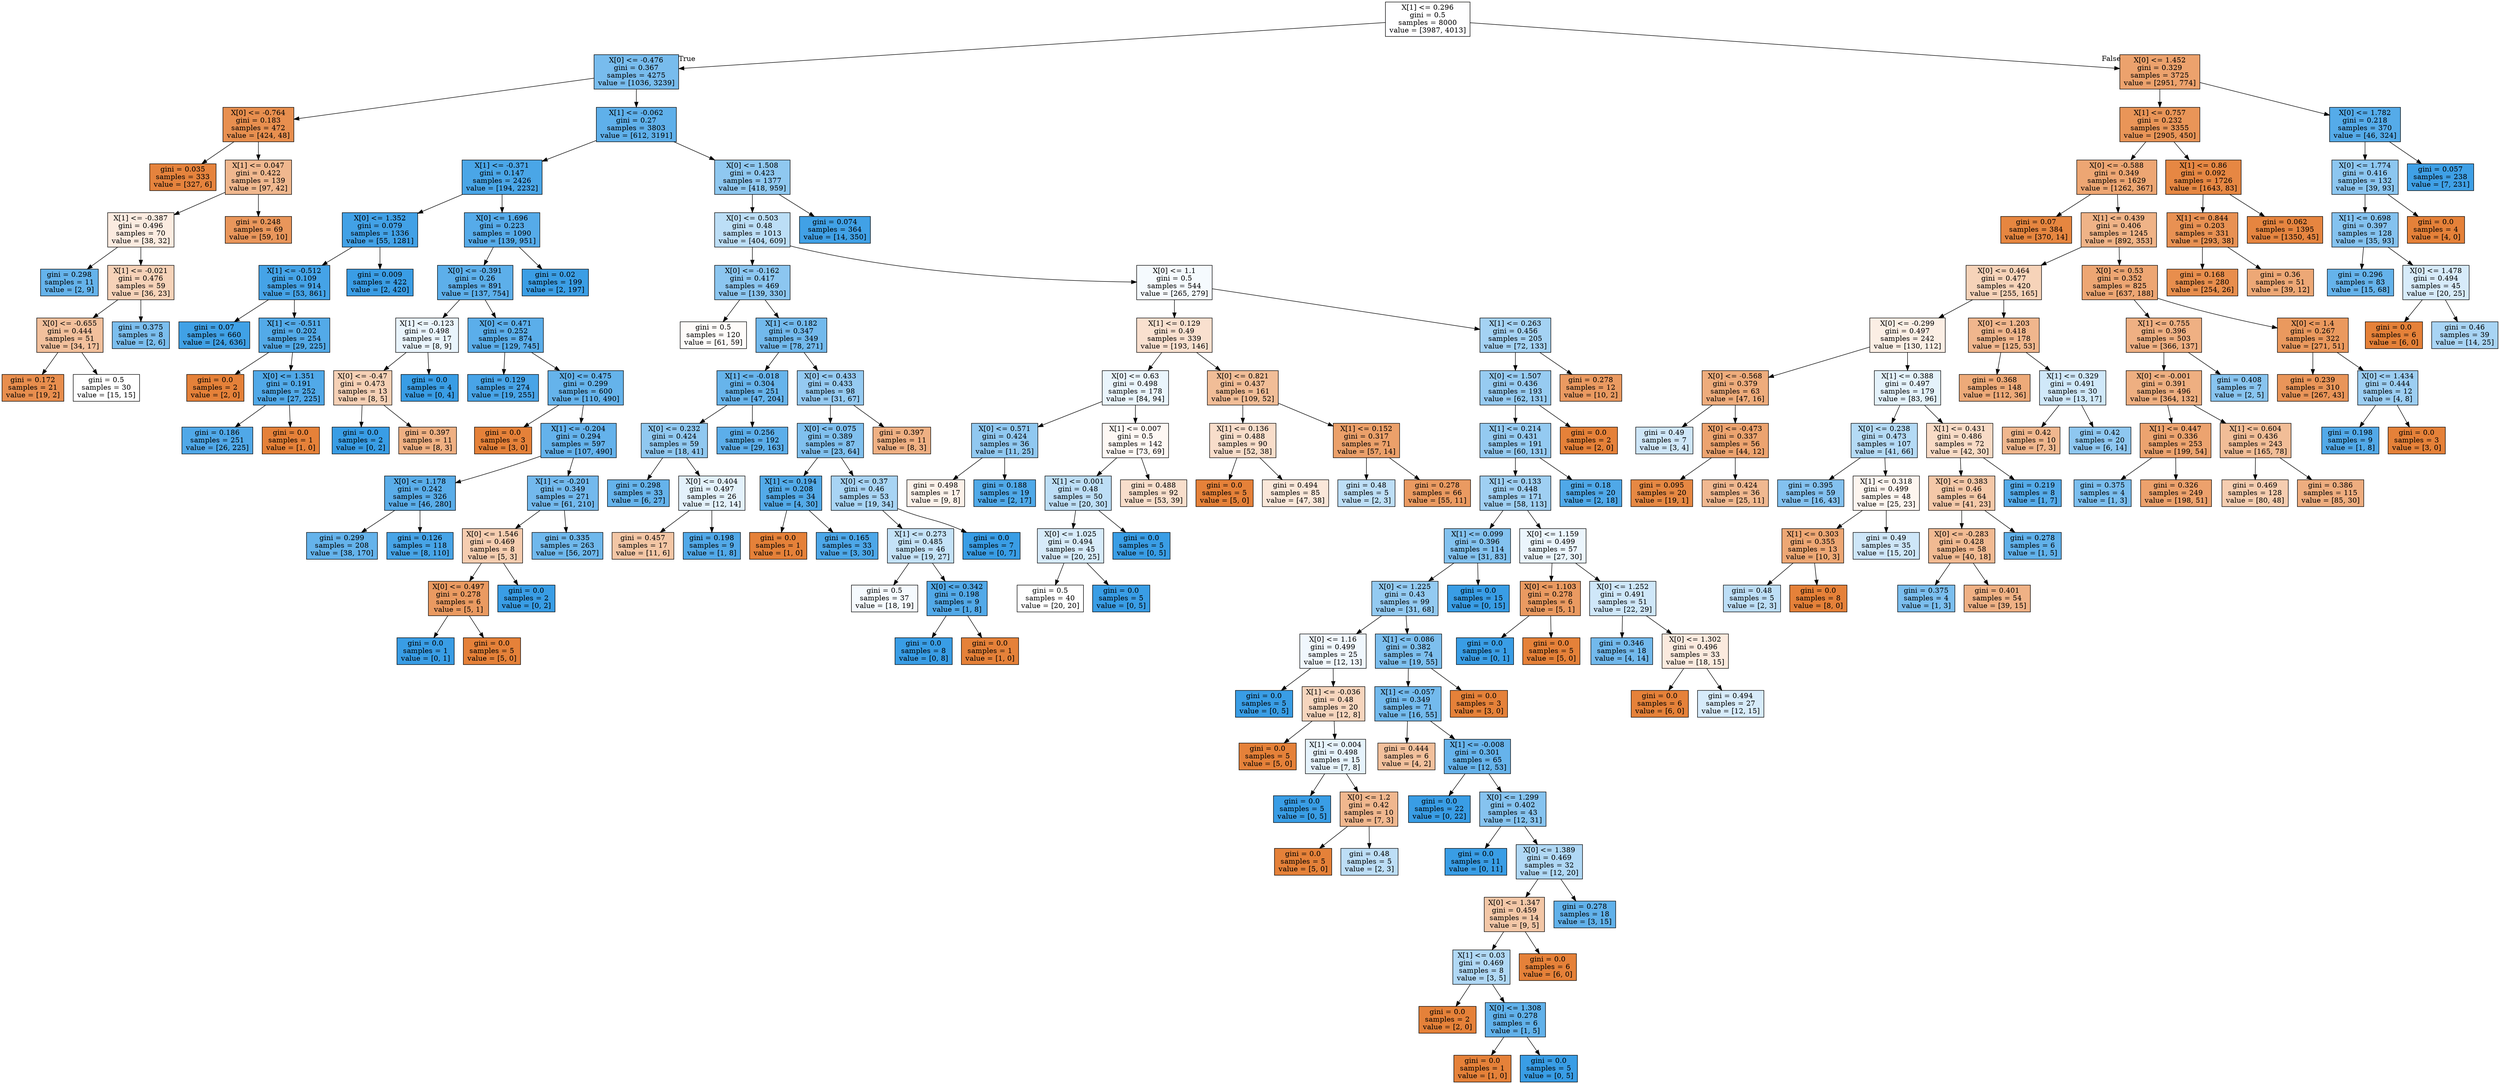 digraph Tree {
node [shape=box, style="filled", color="black"] ;
0 [label="X[1] <= 0.296\ngini = 0.5\nsamples = 8000\nvalue = [3987, 4013]", fillcolor="#fefeff"] ;
1 [label="X[0] <= -0.476\ngini = 0.367\nsamples = 4275\nvalue = [1036, 3239]", fillcolor="#78bced"] ;
0 -> 1 [labeldistance=2.5, labelangle=45, headlabel="True"] ;
3 [label="X[0] <= -0.764\ngini = 0.183\nsamples = 472\nvalue = [424, 48]", fillcolor="#e88f4f"] ;
1 -> 3 ;
17 [label="gini = 0.035\nsamples = 333\nvalue = [327, 6]", fillcolor="#e5833d"] ;
3 -> 17 ;
18 [label="X[1] <= 0.047\ngini = 0.422\nsamples = 139\nvalue = [97, 42]", fillcolor="#f0b88f"] ;
3 -> 18 ;
31 [label="X[1] <= -0.387\ngini = 0.496\nsamples = 70\nvalue = [38, 32]", fillcolor="#fbebe0"] ;
18 -> 31 ;
69 [label="gini = 0.298\nsamples = 11\nvalue = [2, 9]", fillcolor="#65b3eb"] ;
31 -> 69 ;
70 [label="X[1] <= -0.021\ngini = 0.476\nsamples = 59\nvalue = [36, 23]", fillcolor="#f6d2b8"] ;
31 -> 70 ;
83 [label="X[0] <= -0.655\ngini = 0.444\nsamples = 51\nvalue = [34, 17]", fillcolor="#f2c09c"] ;
70 -> 83 ;
85 [label="gini = 0.172\nsamples = 21\nvalue = [19, 2]", fillcolor="#e88e4e"] ;
83 -> 85 ;
86 [label="gini = 0.5\nsamples = 30\nvalue = [15, 15]", fillcolor="#ffffff"] ;
83 -> 86 ;
84 [label="gini = 0.375\nsamples = 8\nvalue = [2, 6]", fillcolor="#7bbeee"] ;
70 -> 84 ;
32 [label="gini = 0.248\nsamples = 69\nvalue = [59, 10]", fillcolor="#e9965b"] ;
18 -> 32 ;
4 [label="X[1] <= -0.062\ngini = 0.27\nsamples = 3803\nvalue = [612, 3191]", fillcolor="#5fb0ea"] ;
1 -> 4 ;
7 [label="X[1] <= -0.371\ngini = 0.147\nsamples = 2426\nvalue = [194, 2232]", fillcolor="#4aa6e7"] ;
4 -> 7 ;
27 [label="X[0] <= 1.352\ngini = 0.079\nsamples = 1336\nvalue = [55, 1281]", fillcolor="#42a1e6"] ;
7 -> 27 ;
183 [label="X[1] <= -0.512\ngini = 0.109\nsamples = 914\nvalue = [53, 861]", fillcolor="#45a3e7"] ;
27 -> 183 ;
185 [label="gini = 0.07\nsamples = 660\nvalue = [24, 636]", fillcolor="#40a1e6"] ;
183 -> 185 ;
186 [label="X[1] <= -0.511\ngini = 0.202\nsamples = 254\nvalue = [29, 225]", fillcolor="#53aae8"] ;
183 -> 186 ;
187 [label="gini = 0.0\nsamples = 2\nvalue = [2, 0]", fillcolor="#e58139"] ;
186 -> 187 ;
188 [label="X[0] <= 1.351\ngini = 0.191\nsamples = 252\nvalue = [27, 225]", fillcolor="#51a9e8"] ;
186 -> 188 ;
191 [label="gini = 0.186\nsamples = 251\nvalue = [26, 225]", fillcolor="#50a8e8"] ;
188 -> 191 ;
192 [label="gini = 0.0\nsamples = 1\nvalue = [1, 0]", fillcolor="#e58139"] ;
188 -> 192 ;
184 [label="gini = 0.009\nsamples = 422\nvalue = [2, 420]", fillcolor="#3a9de5"] ;
27 -> 184 ;
28 [label="X[0] <= 1.696\ngini = 0.223\nsamples = 1090\nvalue = [139, 951]", fillcolor="#56abe9"] ;
7 -> 28 ;
33 [label="X[0] <= -0.391\ngini = 0.26\nsamples = 891\nvalue = [137, 754]", fillcolor="#5dafea"] ;
28 -> 33 ;
59 [label="X[1] <= -0.123\ngini = 0.498\nsamples = 17\nvalue = [8, 9]", fillcolor="#e9f4fc"] ;
33 -> 59 ;
95 [label="X[0] <= -0.47\ngini = 0.473\nsamples = 13\nvalue = [8, 5]", fillcolor="#f5d0b5"] ;
59 -> 95 ;
157 [label="gini = 0.0\nsamples = 2\nvalue = [0, 2]", fillcolor="#399de5"] ;
95 -> 157 ;
158 [label="gini = 0.397\nsamples = 11\nvalue = [8, 3]", fillcolor="#efb083"] ;
95 -> 158 ;
96 [label="gini = 0.0\nsamples = 4\nvalue = [0, 4]", fillcolor="#399de5"] ;
59 -> 96 ;
60 [label="X[0] <= 0.471\ngini = 0.252\nsamples = 874\nvalue = [129, 745]", fillcolor="#5baeea"] ;
33 -> 60 ;
61 [label="gini = 0.129\nsamples = 274\nvalue = [19, 255]", fillcolor="#48a4e7"] ;
60 -> 61 ;
62 [label="X[0] <= 0.475\ngini = 0.299\nsamples = 600\nvalue = [110, 490]", fillcolor="#65b3eb"] ;
60 -> 62 ;
63 [label="gini = 0.0\nsamples = 3\nvalue = [3, 0]", fillcolor="#e58139"] ;
62 -> 63 ;
64 [label="X[1] <= -0.204\ngini = 0.294\nsamples = 597\nvalue = [107, 490]", fillcolor="#64b2eb"] ;
62 -> 64 ;
109 [label="X[0] <= 1.178\ngini = 0.242\nsamples = 326\nvalue = [46, 280]", fillcolor="#5aade9"] ;
64 -> 109 ;
121 [label="gini = 0.299\nsamples = 208\nvalue = [38, 170]", fillcolor="#65b3eb"] ;
109 -> 121 ;
122 [label="gini = 0.126\nsamples = 118\nvalue = [8, 110]", fillcolor="#47a4e7"] ;
109 -> 122 ;
110 [label="X[1] <= -0.201\ngini = 0.349\nsamples = 271\nvalue = [61, 210]", fillcolor="#73b9ed"] ;
64 -> 110 ;
111 [label="X[0] <= 1.546\ngini = 0.469\nsamples = 8\nvalue = [5, 3]", fillcolor="#f5cdb0"] ;
110 -> 111 ;
113 [label="X[0] <= 0.497\ngini = 0.278\nsamples = 6\nvalue = [5, 1]", fillcolor="#ea9a61"] ;
111 -> 113 ;
179 [label="gini = 0.0\nsamples = 1\nvalue = [0, 1]", fillcolor="#399de5"] ;
113 -> 179 ;
180 [label="gini = 0.0\nsamples = 5\nvalue = [5, 0]", fillcolor="#e58139"] ;
113 -> 180 ;
114 [label="gini = 0.0\nsamples = 2\nvalue = [0, 2]", fillcolor="#399de5"] ;
111 -> 114 ;
112 [label="gini = 0.335\nsamples = 263\nvalue = [56, 207]", fillcolor="#6fb8ec"] ;
110 -> 112 ;
34 [label="gini = 0.02\nsamples = 199\nvalue = [2, 197]", fillcolor="#3b9ee5"] ;
28 -> 34 ;
8 [label="X[0] <= 1.508\ngini = 0.423\nsamples = 1377\nvalue = [418, 959]", fillcolor="#8fc8f0"] ;
4 -> 8 ;
9 [label="X[0] <= 0.503\ngini = 0.48\nsamples = 1013\nvalue = [404, 609]", fillcolor="#bcdef6"] ;
8 -> 9 ;
15 [label="X[0] <= -0.162\ngini = 0.417\nsamples = 469\nvalue = [139, 330]", fillcolor="#8cc6f0"] ;
9 -> 15 ;
21 [label="gini = 0.5\nsamples = 120\nvalue = [61, 59]", fillcolor="#fefbf9"] ;
15 -> 21 ;
22 [label="X[1] <= 0.182\ngini = 0.347\nsamples = 349\nvalue = [78, 271]", fillcolor="#72b9ec"] ;
15 -> 22 ;
87 [label="X[1] <= -0.018\ngini = 0.304\nsamples = 251\nvalue = [47, 204]", fillcolor="#67b4eb"] ;
22 -> 87 ;
101 [label="X[0] <= 0.232\ngini = 0.424\nsamples = 59\nvalue = [18, 41]", fillcolor="#90c8f0"] ;
87 -> 101 ;
103 [label="gini = 0.298\nsamples = 33\nvalue = [6, 27]", fillcolor="#65b3eb"] ;
101 -> 103 ;
104 [label="X[0] <= 0.404\ngini = 0.497\nsamples = 26\nvalue = [12, 14]", fillcolor="#e3f1fb"] ;
101 -> 104 ;
105 [label="gini = 0.457\nsamples = 17\nvalue = [11, 6]", fillcolor="#f3c6a5"] ;
104 -> 105 ;
106 [label="gini = 0.198\nsamples = 9\nvalue = [1, 8]", fillcolor="#52a9e8"] ;
104 -> 106 ;
102 [label="gini = 0.256\nsamples = 192\nvalue = [29, 163]", fillcolor="#5caeea"] ;
87 -> 102 ;
88 [label="X[0] <= 0.433\ngini = 0.433\nsamples = 98\nvalue = [31, 67]", fillcolor="#95caf1"] ;
22 -> 88 ;
89 [label="X[0] <= 0.075\ngini = 0.389\nsamples = 87\nvalue = [23, 64]", fillcolor="#80c0ee"] ;
88 -> 89 ;
91 [label="X[1] <= 0.194\ngini = 0.208\nsamples = 34\nvalue = [4, 30]", fillcolor="#53aae8"] ;
89 -> 91 ;
189 [label="gini = 0.0\nsamples = 1\nvalue = [1, 0]", fillcolor="#e58139"] ;
91 -> 189 ;
190 [label="gini = 0.165\nsamples = 33\nvalue = [3, 30]", fillcolor="#4da7e8"] ;
91 -> 190 ;
92 [label="X[0] <= 0.37\ngini = 0.46\nsamples = 53\nvalue = [19, 34]", fillcolor="#a8d4f4"] ;
89 -> 92 ;
115 [label="X[1] <= 0.273\ngini = 0.485\nsamples = 46\nvalue = [19, 27]", fillcolor="#c4e2f7"] ;
92 -> 115 ;
117 [label="gini = 0.5\nsamples = 37\nvalue = [18, 19]", fillcolor="#f5fafe"] ;
115 -> 117 ;
118 [label="X[0] <= 0.342\ngini = 0.198\nsamples = 9\nvalue = [1, 8]", fillcolor="#52a9e8"] ;
115 -> 118 ;
163 [label="gini = 0.0\nsamples = 8\nvalue = [0, 8]", fillcolor="#399de5"] ;
118 -> 163 ;
164 [label="gini = 0.0\nsamples = 1\nvalue = [1, 0]", fillcolor="#e58139"] ;
118 -> 164 ;
116 [label="gini = 0.0\nsamples = 7\nvalue = [0, 7]", fillcolor="#399de5"] ;
92 -> 116 ;
90 [label="gini = 0.397\nsamples = 11\nvalue = [8, 3]", fillcolor="#efb083"] ;
88 -> 90 ;
16 [label="X[0] <= 1.1\ngini = 0.5\nsamples = 544\nvalue = [265, 279]", fillcolor="#f5fafe"] ;
9 -> 16 ;
23 [label="X[1] <= 0.129\ngini = 0.49\nsamples = 339\nvalue = [193, 146]", fillcolor="#f9e0cf"] ;
16 -> 23 ;
29 [label="X[0] <= 0.63\ngini = 0.498\nsamples = 178\nvalue = [84, 94]", fillcolor="#eaf5fc"] ;
23 -> 29 ;
79 [label="X[0] <= 0.571\ngini = 0.424\nsamples = 36\nvalue = [11, 25]", fillcolor="#90c8f0"] ;
29 -> 79 ;
81 [label="gini = 0.498\nsamples = 17\nvalue = [9, 8]", fillcolor="#fcf1e9"] ;
79 -> 81 ;
82 [label="gini = 0.188\nsamples = 19\nvalue = [2, 17]", fillcolor="#50a9e8"] ;
79 -> 82 ;
80 [label="X[1] <= 0.007\ngini = 0.5\nsamples = 142\nvalue = [73, 69]", fillcolor="#fef8f4"] ;
29 -> 80 ;
119 [label="X[1] <= 0.001\ngini = 0.48\nsamples = 50\nvalue = [20, 30]", fillcolor="#bddef6"] ;
80 -> 119 ;
159 [label="X[0] <= 1.025\ngini = 0.494\nsamples = 45\nvalue = [20, 25]", fillcolor="#d7ebfa"] ;
119 -> 159 ;
161 [label="gini = 0.5\nsamples = 40\nvalue = [20, 20]", fillcolor="#ffffff"] ;
159 -> 161 ;
162 [label="gini = 0.0\nsamples = 5\nvalue = [0, 5]", fillcolor="#399de5"] ;
159 -> 162 ;
160 [label="gini = 0.0\nsamples = 5\nvalue = [0, 5]", fillcolor="#399de5"] ;
119 -> 160 ;
120 [label="gini = 0.488\nsamples = 92\nvalue = [53, 39]", fillcolor="#f8decb"] ;
80 -> 120 ;
30 [label="X[0] <= 0.821\ngini = 0.437\nsamples = 161\nvalue = [109, 52]", fillcolor="#f1bd97"] ;
23 -> 30 ;
53 [label="X[1] <= 0.136\ngini = 0.488\nsamples = 90\nvalue = [52, 38]", fillcolor="#f8ddca"] ;
30 -> 53 ;
123 [label="gini = 0.0\nsamples = 5\nvalue = [5, 0]", fillcolor="#e58139"] ;
53 -> 123 ;
124 [label="gini = 0.494\nsamples = 85\nvalue = [47, 38]", fillcolor="#fae7d9"] ;
53 -> 124 ;
54 [label="X[1] <= 0.152\ngini = 0.317\nsamples = 71\nvalue = [57, 14]", fillcolor="#eba06a"] ;
30 -> 54 ;
167 [label="gini = 0.48\nsamples = 5\nvalue = [2, 3]", fillcolor="#bddef6"] ;
54 -> 167 ;
168 [label="gini = 0.278\nsamples = 66\nvalue = [55, 11]", fillcolor="#ea9a61"] ;
54 -> 168 ;
24 [label="X[1] <= 0.263\ngini = 0.456\nsamples = 205\nvalue = [72, 133]", fillcolor="#a4d2f3"] ;
16 -> 24 ;
35 [label="X[0] <= 1.507\ngini = 0.436\nsamples = 193\nvalue = [62, 131]", fillcolor="#97cbf1"] ;
24 -> 35 ;
125 [label="X[1] <= 0.214\ngini = 0.431\nsamples = 191\nvalue = [60, 131]", fillcolor="#94caf1"] ;
35 -> 125 ;
127 [label="X[1] <= 0.133\ngini = 0.448\nsamples = 171\nvalue = [58, 113]", fillcolor="#9fcff2"] ;
125 -> 127 ;
129 [label="X[1] <= 0.099\ngini = 0.396\nsamples = 114\nvalue = [31, 83]", fillcolor="#83c2ef"] ;
127 -> 129 ;
131 [label="X[0] <= 1.225\ngini = 0.43\nsamples = 99\nvalue = [31, 68]", fillcolor="#93caf1"] ;
129 -> 131 ;
133 [label="X[0] <= 1.16\ngini = 0.499\nsamples = 25\nvalue = [12, 13]", fillcolor="#f0f7fd"] ;
131 -> 133 ;
137 [label="gini = 0.0\nsamples = 5\nvalue = [0, 5]", fillcolor="#399de5"] ;
133 -> 137 ;
138 [label="X[1] <= -0.036\ngini = 0.48\nsamples = 20\nvalue = [12, 8]", fillcolor="#f6d5bd"] ;
133 -> 138 ;
149 [label="gini = 0.0\nsamples = 5\nvalue = [5, 0]", fillcolor="#e58139"] ;
138 -> 149 ;
150 [label="X[1] <= 0.004\ngini = 0.498\nsamples = 15\nvalue = [7, 8]", fillcolor="#e6f3fc"] ;
138 -> 150 ;
151 [label="gini = 0.0\nsamples = 5\nvalue = [0, 5]", fillcolor="#399de5"] ;
150 -> 151 ;
152 [label="X[0] <= 1.2\ngini = 0.42\nsamples = 10\nvalue = [7, 3]", fillcolor="#f0b78e"] ;
150 -> 152 ;
155 [label="gini = 0.0\nsamples = 5\nvalue = [5, 0]", fillcolor="#e58139"] ;
152 -> 155 ;
156 [label="gini = 0.48\nsamples = 5\nvalue = [2, 3]", fillcolor="#bddef6"] ;
152 -> 156 ;
134 [label="X[1] <= 0.086\ngini = 0.382\nsamples = 74\nvalue = [19, 55]", fillcolor="#7dbfee"] ;
131 -> 134 ;
135 [label="X[1] <= -0.057\ngini = 0.349\nsamples = 71\nvalue = [16, 55]", fillcolor="#73baed"] ;
134 -> 135 ;
139 [label="gini = 0.444\nsamples = 6\nvalue = [4, 2]", fillcolor="#f2c09c"] ;
135 -> 139 ;
140 [label="X[1] <= -0.008\ngini = 0.301\nsamples = 65\nvalue = [12, 53]", fillcolor="#66b3eb"] ;
135 -> 140 ;
141 [label="gini = 0.0\nsamples = 22\nvalue = [0, 22]", fillcolor="#399de5"] ;
140 -> 141 ;
142 [label="X[0] <= 1.299\ngini = 0.402\nsamples = 43\nvalue = [12, 31]", fillcolor="#86c3ef"] ;
140 -> 142 ;
143 [label="gini = 0.0\nsamples = 11\nvalue = [0, 11]", fillcolor="#399de5"] ;
142 -> 143 ;
144 [label="X[0] <= 1.389\ngini = 0.469\nsamples = 32\nvalue = [12, 20]", fillcolor="#b0d8f5"] ;
142 -> 144 ;
145 [label="X[0] <= 1.347\ngini = 0.459\nsamples = 14\nvalue = [9, 5]", fillcolor="#f3c7a7"] ;
144 -> 145 ;
147 [label="X[1] <= 0.03\ngini = 0.469\nsamples = 8\nvalue = [3, 5]", fillcolor="#b0d8f5"] ;
145 -> 147 ;
153 [label="gini = 0.0\nsamples = 2\nvalue = [2, 0]", fillcolor="#e58139"] ;
147 -> 153 ;
154 [label="X[0] <= 1.308\ngini = 0.278\nsamples = 6\nvalue = [1, 5]", fillcolor="#61b1ea"] ;
147 -> 154 ;
175 [label="gini = 0.0\nsamples = 1\nvalue = [1, 0]", fillcolor="#e58139"] ;
154 -> 175 ;
176 [label="gini = 0.0\nsamples = 5\nvalue = [0, 5]", fillcolor="#399de5"] ;
154 -> 176 ;
148 [label="gini = 0.0\nsamples = 6\nvalue = [6, 0]", fillcolor="#e58139"] ;
145 -> 148 ;
146 [label="gini = 0.278\nsamples = 18\nvalue = [3, 15]", fillcolor="#61b1ea"] ;
144 -> 146 ;
136 [label="gini = 0.0\nsamples = 3\nvalue = [3, 0]", fillcolor="#e58139"] ;
134 -> 136 ;
132 [label="gini = 0.0\nsamples = 15\nvalue = [0, 15]", fillcolor="#399de5"] ;
129 -> 132 ;
130 [label="X[0] <= 1.159\ngini = 0.499\nsamples = 57\nvalue = [27, 30]", fillcolor="#ebf5fc"] ;
127 -> 130 ;
169 [label="X[0] <= 1.103\ngini = 0.278\nsamples = 6\nvalue = [5, 1]", fillcolor="#ea9a61"] ;
130 -> 169 ;
177 [label="gini = 0.0\nsamples = 1\nvalue = [0, 1]", fillcolor="#399de5"] ;
169 -> 177 ;
178 [label="gini = 0.0\nsamples = 5\nvalue = [5, 0]", fillcolor="#e58139"] ;
169 -> 178 ;
170 [label="X[0] <= 1.252\ngini = 0.491\nsamples = 51\nvalue = [22, 29]", fillcolor="#cfe7f9"] ;
130 -> 170 ;
171 [label="gini = 0.346\nsamples = 18\nvalue = [4, 14]", fillcolor="#72b9ec"] ;
170 -> 171 ;
172 [label="X[0] <= 1.302\ngini = 0.496\nsamples = 33\nvalue = [18, 15]", fillcolor="#fbeade"] ;
170 -> 172 ;
173 [label="gini = 0.0\nsamples = 6\nvalue = [6, 0]", fillcolor="#e58139"] ;
172 -> 173 ;
174 [label="gini = 0.494\nsamples = 27\nvalue = [12, 15]", fillcolor="#d7ebfa"] ;
172 -> 174 ;
128 [label="gini = 0.18\nsamples = 20\nvalue = [2, 18]", fillcolor="#4fa8e8"] ;
125 -> 128 ;
126 [label="gini = 0.0\nsamples = 2\nvalue = [2, 0]", fillcolor="#e58139"] ;
35 -> 126 ;
36 [label="gini = 0.278\nsamples = 12\nvalue = [10, 2]", fillcolor="#ea9a61"] ;
24 -> 36 ;
10 [label="gini = 0.074\nsamples = 364\nvalue = [14, 350]", fillcolor="#41a1e6"] ;
8 -> 10 ;
2 [label="X[0] <= 1.452\ngini = 0.329\nsamples = 3725\nvalue = [2951, 774]", fillcolor="#eca26d"] ;
0 -> 2 [labeldistance=2.5, labelangle=-45, headlabel="False"] ;
5 [label="X[1] <= 0.757\ngini = 0.232\nsamples = 3355\nvalue = [2905, 450]", fillcolor="#e99558"] ;
2 -> 5 ;
11 [label="X[0] <= -0.588\ngini = 0.349\nsamples = 1629\nvalue = [1262, 367]", fillcolor="#eda673"] ;
5 -> 11 ;
13 [label="gini = 0.07\nsamples = 384\nvalue = [370, 14]", fillcolor="#e68640"] ;
11 -> 13 ;
14 [label="X[1] <= 0.439\ngini = 0.406\nsamples = 1245\nvalue = [892, 353]", fillcolor="#efb387"] ;
11 -> 14 ;
19 [label="X[0] <= 0.464\ngini = 0.477\nsamples = 420\nvalue = [255, 165]", fillcolor="#f6d3b9"] ;
14 -> 19 ;
37 [label="X[0] <= -0.299\ngini = 0.497\nsamples = 242\nvalue = [130, 112]", fillcolor="#fbeee4"] ;
19 -> 37 ;
39 [label="X[0] <= -0.568\ngini = 0.379\nsamples = 63\nvalue = [47, 16]", fillcolor="#eeac7c"] ;
37 -> 39 ;
193 [label="gini = 0.49\nsamples = 7\nvalue = [3, 4]", fillcolor="#cee6f8"] ;
39 -> 193 ;
194 [label="X[0] <= -0.473\ngini = 0.337\nsamples = 56\nvalue = [44, 12]", fillcolor="#eca36f"] ;
39 -> 194 ;
195 [label="gini = 0.095\nsamples = 20\nvalue = [19, 1]", fillcolor="#e68843"] ;
194 -> 195 ;
196 [label="gini = 0.424\nsamples = 36\nvalue = [25, 11]", fillcolor="#f0b890"] ;
194 -> 196 ;
40 [label="X[1] <= 0.388\ngini = 0.497\nsamples = 179\nvalue = [83, 96]", fillcolor="#e4f2fb"] ;
37 -> 40 ;
65 [label="X[0] <= 0.238\ngini = 0.473\nsamples = 107\nvalue = [41, 66]", fillcolor="#b4daf5"] ;
40 -> 65 ;
71 [label="gini = 0.395\nsamples = 59\nvalue = [16, 43]", fillcolor="#83c1ef"] ;
65 -> 71 ;
72 [label="X[1] <= 0.318\ngini = 0.499\nsamples = 48\nvalue = [25, 23]", fillcolor="#fdf5ef"] ;
65 -> 72 ;
97 [label="X[1] <= 0.303\ngini = 0.355\nsamples = 13\nvalue = [10, 3]", fillcolor="#eda774"] ;
72 -> 97 ;
99 [label="gini = 0.48\nsamples = 5\nvalue = [2, 3]", fillcolor="#bddef6"] ;
97 -> 99 ;
100 [label="gini = 0.0\nsamples = 8\nvalue = [8, 0]", fillcolor="#e58139"] ;
97 -> 100 ;
98 [label="gini = 0.49\nsamples = 35\nvalue = [15, 20]", fillcolor="#cee6f8"] ;
72 -> 98 ;
66 [label="X[1] <= 0.431\ngini = 0.486\nsamples = 72\nvalue = [42, 30]", fillcolor="#f8dbc6"] ;
40 -> 66 ;
67 [label="X[0] <= 0.383\ngini = 0.46\nsamples = 64\nvalue = [41, 23]", fillcolor="#f4c8a8"] ;
66 -> 67 ;
73 [label="X[0] <= -0.283\ngini = 0.428\nsamples = 58\nvalue = [40, 18]", fillcolor="#f1ba92"] ;
67 -> 73 ;
181 [label="gini = 0.375\nsamples = 4\nvalue = [1, 3]", fillcolor="#7bbeee"] ;
73 -> 181 ;
182 [label="gini = 0.401\nsamples = 54\nvalue = [39, 15]", fillcolor="#efb185"] ;
73 -> 182 ;
74 [label="gini = 0.278\nsamples = 6\nvalue = [1, 5]", fillcolor="#61b1ea"] ;
67 -> 74 ;
68 [label="gini = 0.219\nsamples = 8\nvalue = [1, 7]", fillcolor="#55abe9"] ;
66 -> 68 ;
38 [label="X[0] <= 1.203\ngini = 0.418\nsamples = 178\nvalue = [125, 53]", fillcolor="#f0b68d"] ;
19 -> 38 ;
41 [label="gini = 0.368\nsamples = 148\nvalue = [112, 36]", fillcolor="#edaa79"] ;
38 -> 41 ;
42 [label="X[1] <= 0.329\ngini = 0.491\nsamples = 30\nvalue = [13, 17]", fillcolor="#d0e8f9"] ;
38 -> 42 ;
107 [label="gini = 0.42\nsamples = 10\nvalue = [7, 3]", fillcolor="#f0b78e"] ;
42 -> 107 ;
108 [label="gini = 0.42\nsamples = 20\nvalue = [6, 14]", fillcolor="#8ec7f0"] ;
42 -> 108 ;
20 [label="X[0] <= 0.53\ngini = 0.352\nsamples = 825\nvalue = [637, 188]", fillcolor="#eda673"] ;
14 -> 20 ;
43 [label="X[1] <= 0.755\ngini = 0.396\nsamples = 503\nvalue = [366, 137]", fillcolor="#efb083"] ;
20 -> 43 ;
75 [label="X[0] <= -0.001\ngini = 0.391\nsamples = 496\nvalue = [364, 132]", fillcolor="#eeaf81"] ;
43 -> 75 ;
77 [label="X[1] <= 0.447\ngini = 0.336\nsamples = 253\nvalue = [199, 54]", fillcolor="#eca36f"] ;
75 -> 77 ;
93 [label="gini = 0.375\nsamples = 4\nvalue = [1, 3]", fillcolor="#7bbeee"] ;
77 -> 93 ;
94 [label="gini = 0.326\nsamples = 249\nvalue = [198, 51]", fillcolor="#eca16c"] ;
77 -> 94 ;
78 [label="X[1] <= 0.604\ngini = 0.436\nsamples = 243\nvalue = [165, 78]", fillcolor="#f1bd97"] ;
75 -> 78 ;
197 [label="gini = 0.469\nsamples = 128\nvalue = [80, 48]", fillcolor="#f5cdb0"] ;
78 -> 197 ;
198 [label="gini = 0.386\nsamples = 115\nvalue = [85, 30]", fillcolor="#eead7f"] ;
78 -> 198 ;
76 [label="gini = 0.408\nsamples = 7\nvalue = [2, 5]", fillcolor="#88c4ef"] ;
43 -> 76 ;
44 [label="X[0] <= 1.4\ngini = 0.267\nsamples = 322\nvalue = [271, 51]", fillcolor="#ea995e"] ;
20 -> 44 ;
45 [label="gini = 0.239\nsamples = 310\nvalue = [267, 43]", fillcolor="#e99559"] ;
44 -> 45 ;
46 [label="X[0] <= 1.434\ngini = 0.444\nsamples = 12\nvalue = [4, 8]", fillcolor="#9ccef2"] ;
44 -> 46 ;
57 [label="gini = 0.198\nsamples = 9\nvalue = [1, 8]", fillcolor="#52a9e8"] ;
46 -> 57 ;
58 [label="gini = 0.0\nsamples = 3\nvalue = [3, 0]", fillcolor="#e58139"] ;
46 -> 58 ;
12 [label="X[1] <= 0.86\ngini = 0.092\nsamples = 1726\nvalue = [1643, 83]", fillcolor="#e68743"] ;
5 -> 12 ;
55 [label="X[1] <= 0.844\ngini = 0.203\nsamples = 331\nvalue = [293, 38]", fillcolor="#e89153"] ;
12 -> 55 ;
165 [label="gini = 0.168\nsamples = 280\nvalue = [254, 26]", fillcolor="#e88e4d"] ;
55 -> 165 ;
166 [label="gini = 0.36\nsamples = 51\nvalue = [39, 12]", fillcolor="#eda876"] ;
55 -> 166 ;
56 [label="gini = 0.062\nsamples = 1395\nvalue = [1350, 45]", fillcolor="#e68540"] ;
12 -> 56 ;
6 [label="X[0] <= 1.782\ngini = 0.218\nsamples = 370\nvalue = [46, 324]", fillcolor="#55abe9"] ;
2 -> 6 ;
25 [label="X[0] <= 1.774\ngini = 0.416\nsamples = 132\nvalue = [39, 93]", fillcolor="#8cc6f0"] ;
6 -> 25 ;
47 [label="X[1] <= 0.698\ngini = 0.397\nsamples = 128\nvalue = [35, 93]", fillcolor="#84c2ef"] ;
25 -> 47 ;
49 [label="gini = 0.296\nsamples = 83\nvalue = [15, 68]", fillcolor="#65b3eb"] ;
47 -> 49 ;
50 [label="X[0] <= 1.478\ngini = 0.494\nsamples = 45\nvalue = [20, 25]", fillcolor="#d7ebfa"] ;
47 -> 50 ;
51 [label="gini = 0.0\nsamples = 6\nvalue = [6, 0]", fillcolor="#e58139"] ;
50 -> 51 ;
52 [label="gini = 0.46\nsamples = 39\nvalue = [14, 25]", fillcolor="#a8d4f4"] ;
50 -> 52 ;
48 [label="gini = 0.0\nsamples = 4\nvalue = [4, 0]", fillcolor="#e58139"] ;
25 -> 48 ;
26 [label="gini = 0.057\nsamples = 238\nvalue = [7, 231]", fillcolor="#3fa0e6"] ;
6 -> 26 ;
}